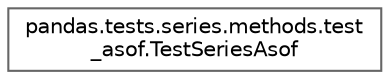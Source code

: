 digraph "Graphical Class Hierarchy"
{
 // LATEX_PDF_SIZE
  bgcolor="transparent";
  edge [fontname=Helvetica,fontsize=10,labelfontname=Helvetica,labelfontsize=10];
  node [fontname=Helvetica,fontsize=10,shape=box,height=0.2,width=0.4];
  rankdir="LR";
  Node0 [id="Node000000",label="pandas.tests.series.methods.test\l_asof.TestSeriesAsof",height=0.2,width=0.4,color="grey40", fillcolor="white", style="filled",URL="$df/dc0/classpandas_1_1tests_1_1series_1_1methods_1_1test__asof_1_1TestSeriesAsof.html",tooltip=" "];
}
